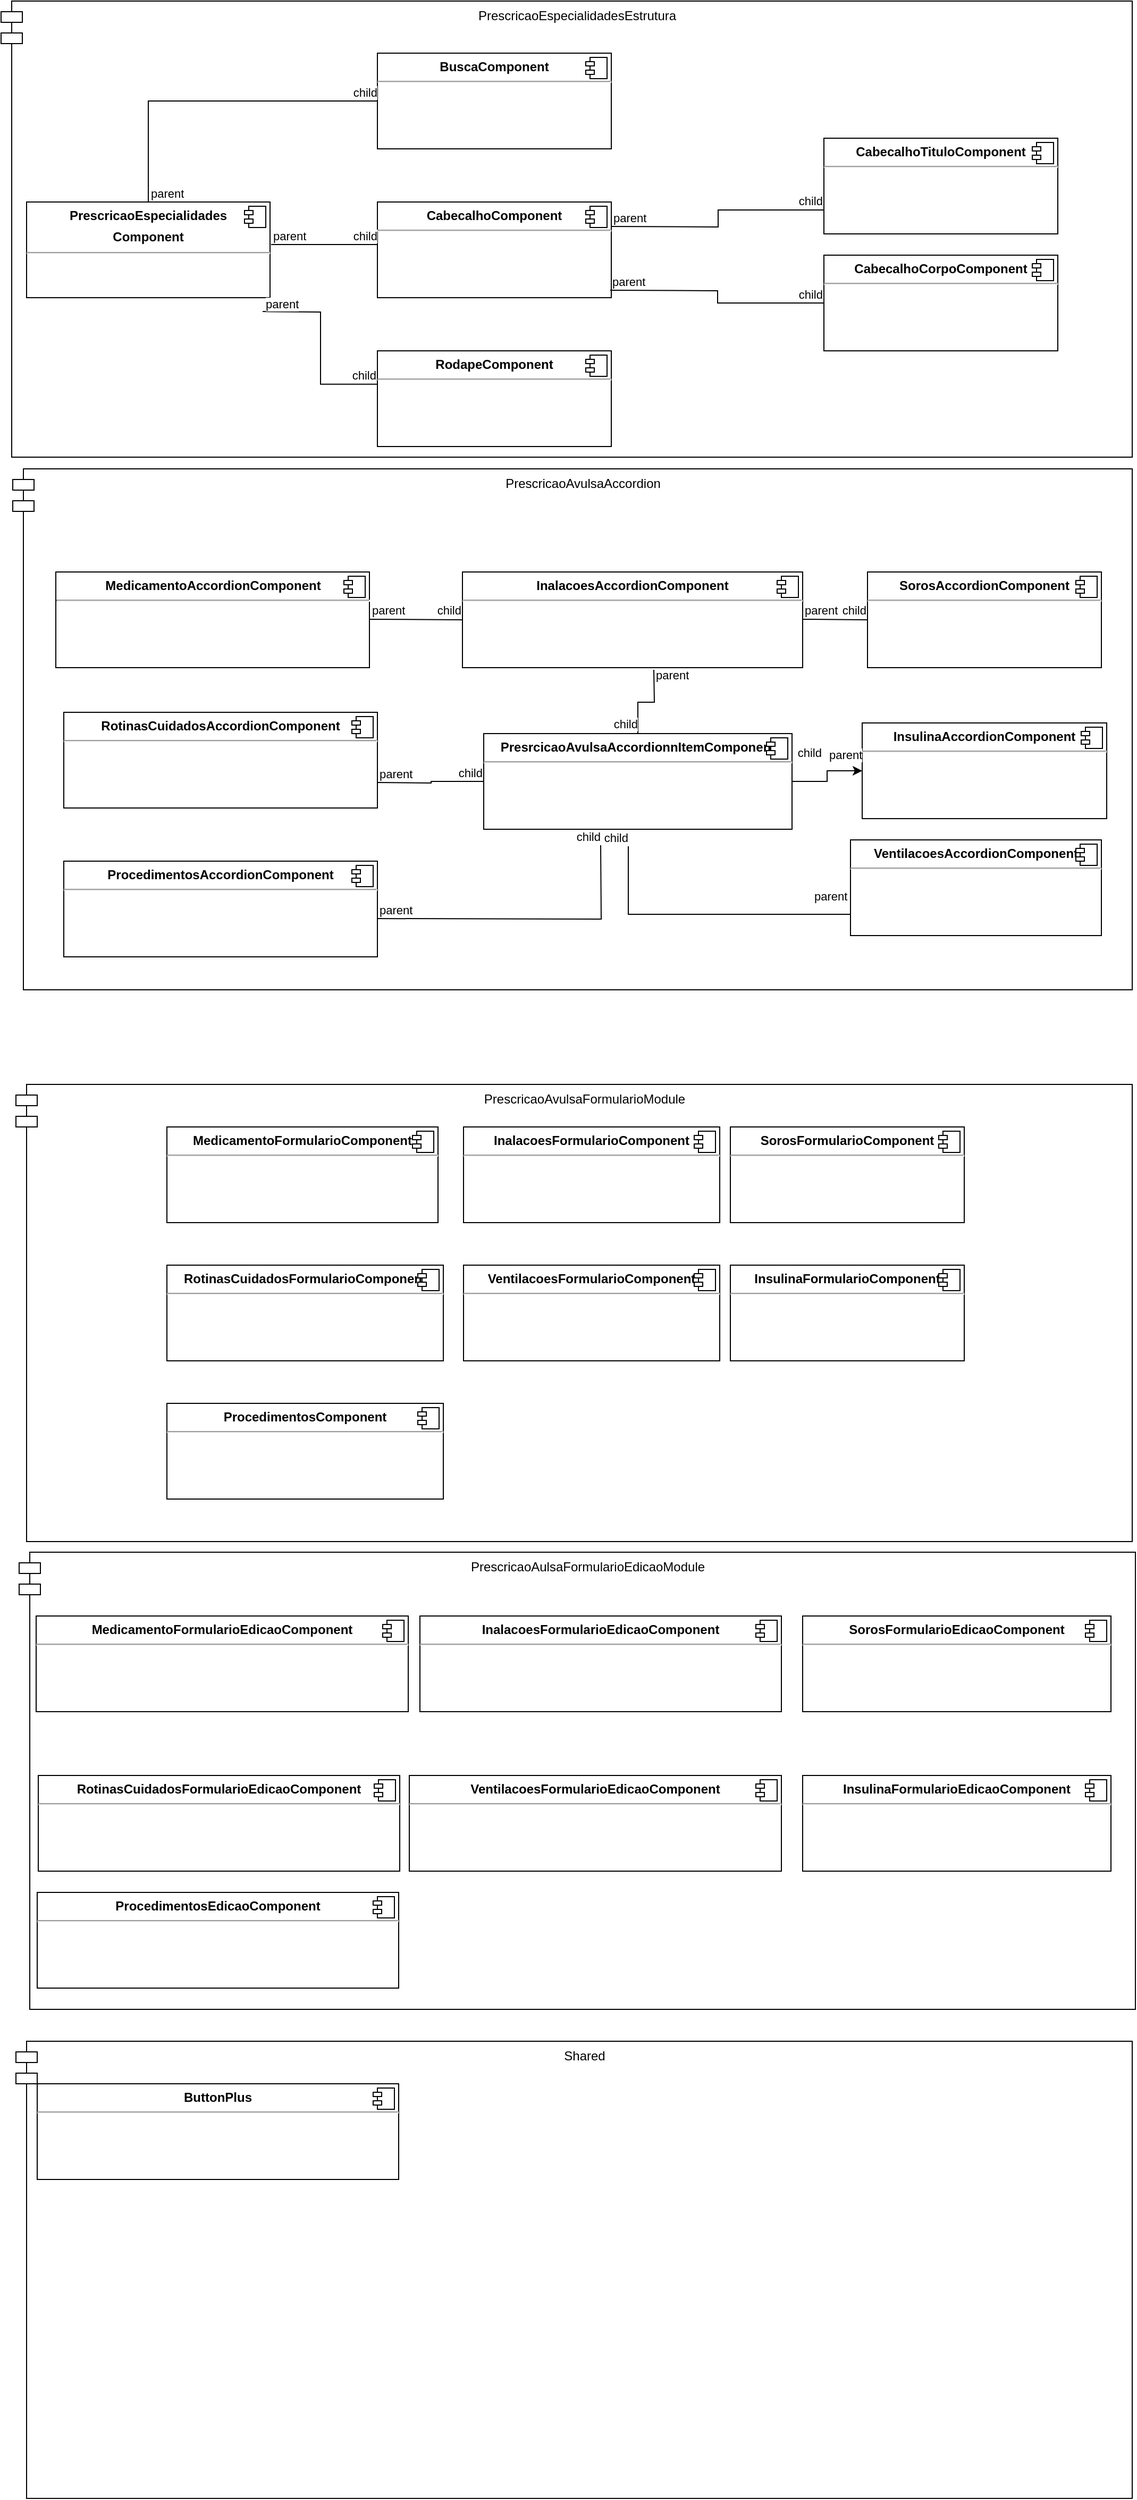 <mxfile version="20.3.7" type="github">
  <diagram id="qlqrQ8tRjtu1ritACzjV" name="Página-1">
    <mxGraphModel dx="2605" dy="904" grid="1" gridSize="10" guides="1" tooltips="1" connect="1" arrows="1" fold="1" page="1" pageScale="1" pageWidth="827" pageHeight="1169" math="0" shadow="0">
      <root>
        <mxCell id="0" />
        <mxCell id="1" parent="0" />
        <mxCell id="EhoqWdMSPW2L86Gc-47y-85" value="PrescricaoAvulsaAccordion&#xa;" style="shape=module;align=left;spacingLeft=20;align=center;verticalAlign=top;" parent="1" vertex="1">
          <mxGeometry x="-233" y="561" width="1053" height="490" as="geometry" />
        </mxCell>
        <mxCell id="EhoqWdMSPW2L86Gc-47y-18" value="PrescricaoEspecialidadesEstrutura" style="shape=module;align=left;spacingLeft=20;align=center;verticalAlign=top;" parent="1" vertex="1">
          <mxGeometry x="-244" y="121" width="1064" height="429" as="geometry" />
        </mxCell>
        <mxCell id="EhoqWdMSPW2L86Gc-47y-19" value="&lt;p style=&quot;margin:0px;margin-top:6px;text-align:center;&quot;&gt;&lt;b&gt;BuscaComponent&lt;/b&gt;&lt;/p&gt;&lt;hr&gt;&lt;p style=&quot;margin:0px;margin-left:8px;&quot;&gt;&lt;br&gt;&lt;/p&gt;" style="align=left;overflow=fill;html=1;dropTarget=0;" parent="1" vertex="1">
          <mxGeometry x="110" y="170" width="220" height="90" as="geometry" />
        </mxCell>
        <mxCell id="EhoqWdMSPW2L86Gc-47y-20" value="" style="shape=component;jettyWidth=8;jettyHeight=4;" parent="EhoqWdMSPW2L86Gc-47y-19" vertex="1">
          <mxGeometry x="1" width="20" height="20" relative="1" as="geometry">
            <mxPoint x="-24" y="4" as="offset" />
          </mxGeometry>
        </mxCell>
        <mxCell id="EhoqWdMSPW2L86Gc-47y-21" value="&lt;p style=&quot;margin:0px;margin-top:6px;text-align:center;&quot;&gt;&lt;b&gt;RodapeComponent&lt;/b&gt;&lt;/p&gt;&lt;hr&gt;&lt;p style=&quot;margin:0px;margin-left:8px;&quot;&gt;&lt;br&gt;&lt;/p&gt;" style="align=left;overflow=fill;html=1;dropTarget=0;" parent="1" vertex="1">
          <mxGeometry x="110" y="450" width="220" height="90" as="geometry" />
        </mxCell>
        <mxCell id="EhoqWdMSPW2L86Gc-47y-22" value="" style="shape=component;jettyWidth=8;jettyHeight=4;" parent="EhoqWdMSPW2L86Gc-47y-21" vertex="1">
          <mxGeometry x="1" width="20" height="20" relative="1" as="geometry">
            <mxPoint x="-24" y="4" as="offset" />
          </mxGeometry>
        </mxCell>
        <mxCell id="EhoqWdMSPW2L86Gc-47y-23" value="&lt;p style=&quot;margin:0px;margin-top:6px;text-align:center;&quot;&gt;&lt;b&gt;CabecalhoComponent&lt;/b&gt;&lt;/p&gt;&lt;hr&gt;&lt;p style=&quot;margin:0px;margin-left:8px;&quot;&gt;&lt;br&gt;&lt;/p&gt;" style="align=left;overflow=fill;html=1;dropTarget=0;" parent="1" vertex="1">
          <mxGeometry x="110" y="310" width="220" height="90" as="geometry" />
        </mxCell>
        <mxCell id="EhoqWdMSPW2L86Gc-47y-24" value="" style="shape=component;jettyWidth=8;jettyHeight=4;" parent="EhoqWdMSPW2L86Gc-47y-23" vertex="1">
          <mxGeometry x="1" width="20" height="20" relative="1" as="geometry">
            <mxPoint x="-24" y="4" as="offset" />
          </mxGeometry>
        </mxCell>
        <mxCell id="EhoqWdMSPW2L86Gc-47y-25" value="&lt;p style=&quot;margin:0px;margin-top:6px;text-align:center;&quot;&gt;&lt;b&gt;CabecalhoTituloComponent&lt;/b&gt;&lt;/p&gt;&lt;hr&gt;&lt;p style=&quot;margin:0px;margin-left:8px;&quot;&gt;&lt;br&gt;&lt;/p&gt;" style="align=left;overflow=fill;html=1;dropTarget=0;" parent="1" vertex="1">
          <mxGeometry x="530" y="250" width="220" height="90" as="geometry" />
        </mxCell>
        <mxCell id="EhoqWdMSPW2L86Gc-47y-26" value="" style="shape=component;jettyWidth=8;jettyHeight=4;" parent="EhoqWdMSPW2L86Gc-47y-25" vertex="1">
          <mxGeometry x="1" width="20" height="20" relative="1" as="geometry">
            <mxPoint x="-24" y="4" as="offset" />
          </mxGeometry>
        </mxCell>
        <mxCell id="EhoqWdMSPW2L86Gc-47y-27" value="&lt;p style=&quot;margin:0px;margin-top:6px;text-align:center;&quot;&gt;&lt;b&gt;CabecalhoCorpoComponent&lt;/b&gt;&lt;/p&gt;&lt;hr&gt;&lt;p style=&quot;margin:0px;margin-left:8px;&quot;&gt;&lt;br&gt;&lt;/p&gt;" style="align=left;overflow=fill;html=1;dropTarget=0;" parent="1" vertex="1">
          <mxGeometry x="530" y="360" width="220" height="90" as="geometry" />
        </mxCell>
        <mxCell id="EhoqWdMSPW2L86Gc-47y-28" value="" style="shape=component;jettyWidth=8;jettyHeight=4;" parent="EhoqWdMSPW2L86Gc-47y-27" vertex="1">
          <mxGeometry x="1" width="20" height="20" relative="1" as="geometry">
            <mxPoint x="-24" y="4" as="offset" />
          </mxGeometry>
        </mxCell>
        <mxCell id="EhoqWdMSPW2L86Gc-47y-69" value="&lt;p style=&quot;margin:0px;margin-top:6px;text-align:center;&quot;&gt;&lt;b&gt;MedicamentoAccordionComponent&lt;/b&gt;&lt;/p&gt;&lt;hr&gt;&lt;p style=&quot;margin:0px;margin-left:8px;&quot;&gt;&lt;br&gt;&lt;/p&gt;" style="align=left;overflow=fill;html=1;dropTarget=0;" parent="1" vertex="1">
          <mxGeometry x="-192.5" y="658" width="295" height="90" as="geometry" />
        </mxCell>
        <mxCell id="EhoqWdMSPW2L86Gc-47y-70" value="" style="shape=component;jettyWidth=8;jettyHeight=4;" parent="EhoqWdMSPW2L86Gc-47y-69" vertex="1">
          <mxGeometry x="1" width="20" height="20" relative="1" as="geometry">
            <mxPoint x="-24" y="4" as="offset" />
          </mxGeometry>
        </mxCell>
        <mxCell id="EhoqWdMSPW2L86Gc-47y-71" value="&lt;p style=&quot;margin:0px;margin-top:6px;text-align:center;&quot;&gt;&lt;b&gt;InalacoesAccordionComponent&lt;/b&gt;&lt;/p&gt;&lt;hr&gt;&lt;p style=&quot;margin:0px;margin-left:8px;&quot;&gt;&lt;br&gt;&lt;/p&gt;" style="align=left;overflow=fill;html=1;dropTarget=0;" parent="1" vertex="1">
          <mxGeometry x="190" y="658" width="320" height="90" as="geometry" />
        </mxCell>
        <mxCell id="EhoqWdMSPW2L86Gc-47y-72" value="" style="shape=component;jettyWidth=8;jettyHeight=4;" parent="EhoqWdMSPW2L86Gc-47y-71" vertex="1">
          <mxGeometry x="1" width="20" height="20" relative="1" as="geometry">
            <mxPoint x="-24" y="4" as="offset" />
          </mxGeometry>
        </mxCell>
        <mxCell id="EhoqWdMSPW2L86Gc-47y-73" value="&lt;p style=&quot;margin:0px;margin-top:6px;text-align:center;&quot;&gt;&lt;b&gt;SorosAccordionComponent&lt;/b&gt;&lt;/p&gt;&lt;hr&gt;&lt;p style=&quot;margin:0px;margin-left:8px;&quot;&gt;&lt;br&gt;&lt;/p&gt;" style="align=left;overflow=fill;html=1;dropTarget=0;" parent="1" vertex="1">
          <mxGeometry x="571" y="658" width="220" height="90" as="geometry" />
        </mxCell>
        <mxCell id="EhoqWdMSPW2L86Gc-47y-74" value="" style="shape=component;jettyWidth=8;jettyHeight=4;" parent="EhoqWdMSPW2L86Gc-47y-73" vertex="1">
          <mxGeometry x="1" width="20" height="20" relative="1" as="geometry">
            <mxPoint x="-24" y="4" as="offset" />
          </mxGeometry>
        </mxCell>
        <mxCell id="EhoqWdMSPW2L86Gc-47y-75" value="&lt;p style=&quot;margin:0px;margin-top:6px;text-align:center;&quot;&gt;&lt;b&gt;RotinasCuidadosAccordionComponent&lt;/b&gt;&lt;/p&gt;&lt;hr&gt;&lt;p style=&quot;margin:0px;margin-left:8px;&quot;&gt;&lt;br&gt;&lt;/p&gt;" style="align=left;overflow=fill;html=1;dropTarget=0;" parent="1" vertex="1">
          <mxGeometry x="-185" y="790" width="295" height="90" as="geometry" />
        </mxCell>
        <mxCell id="EhoqWdMSPW2L86Gc-47y-76" value="" style="shape=component;jettyWidth=8;jettyHeight=4;" parent="EhoqWdMSPW2L86Gc-47y-75" vertex="1">
          <mxGeometry x="1" width="20" height="20" relative="1" as="geometry">
            <mxPoint x="-24" y="4" as="offset" />
          </mxGeometry>
        </mxCell>
        <mxCell id="EhoqWdMSPW2L86Gc-47y-77" value="&lt;p style=&quot;margin:0px;margin-top:6px;text-align:center;&quot;&gt;&lt;b&gt;VentilacoesAccordionComponent&lt;/b&gt;&lt;/p&gt;&lt;hr&gt;&lt;p style=&quot;margin:0px;margin-left:8px;&quot;&gt;&lt;br&gt;&lt;/p&gt;" style="align=left;overflow=fill;html=1;dropTarget=0;" parent="1" vertex="1">
          <mxGeometry x="555" y="910" width="236" height="90" as="geometry" />
        </mxCell>
        <mxCell id="EhoqWdMSPW2L86Gc-47y-78" value="" style="shape=component;jettyWidth=8;jettyHeight=4;" parent="EhoqWdMSPW2L86Gc-47y-77" vertex="1">
          <mxGeometry x="1" width="20" height="20" relative="1" as="geometry">
            <mxPoint x="-24" y="4" as="offset" />
          </mxGeometry>
        </mxCell>
        <mxCell id="EhoqWdMSPW2L86Gc-47y-79" value="&lt;p style=&quot;margin:0px;margin-top:6px;text-align:center;&quot;&gt;&lt;b&gt;InsulinaAccordionComponent&lt;/b&gt;&lt;/p&gt;&lt;hr&gt;&lt;p style=&quot;margin:0px;margin-left:8px;&quot;&gt;&lt;br&gt;&lt;/p&gt;" style="align=left;overflow=fill;html=1;dropTarget=0;" parent="1" vertex="1">
          <mxGeometry x="566" y="800" width="230" height="90" as="geometry" />
        </mxCell>
        <mxCell id="EhoqWdMSPW2L86Gc-47y-80" value="" style="shape=component;jettyWidth=8;jettyHeight=4;" parent="EhoqWdMSPW2L86Gc-47y-79" vertex="1">
          <mxGeometry x="1" width="20" height="20" relative="1" as="geometry">
            <mxPoint x="-24" y="4" as="offset" />
          </mxGeometry>
        </mxCell>
        <mxCell id="EhoqWdMSPW2L86Gc-47y-81" value="&lt;p style=&quot;margin:0px;margin-top:6px;text-align:center;&quot;&gt;&lt;b&gt;ProcedimentosAccordionComponent&lt;/b&gt;&lt;/p&gt;&lt;hr&gt;&lt;p style=&quot;margin:0px;margin-left:8px;&quot;&gt;&lt;br&gt;&lt;/p&gt;" style="align=left;overflow=fill;html=1;dropTarget=0;" parent="1" vertex="1">
          <mxGeometry x="-185" y="930" width="295" height="90" as="geometry" />
        </mxCell>
        <mxCell id="EhoqWdMSPW2L86Gc-47y-82" value="" style="shape=component;jettyWidth=8;jettyHeight=4;" parent="EhoqWdMSPW2L86Gc-47y-81" vertex="1">
          <mxGeometry x="1" width="20" height="20" relative="1" as="geometry">
            <mxPoint x="-24" y="4" as="offset" />
          </mxGeometry>
        </mxCell>
        <mxCell id="EhoqWdMSPW2L86Gc-47y-87" value="PrescricaoAvulsaFormularioModule" style="shape=module;align=left;spacingLeft=20;align=center;verticalAlign=top;" parent="1" vertex="1">
          <mxGeometry x="-230" y="1140" width="1050" height="430" as="geometry" />
        </mxCell>
        <mxCell id="EhoqWdMSPW2L86Gc-47y-102" value="&lt;p style=&quot;margin:0px;margin-top:6px;text-align:center;&quot;&gt;&lt;b&gt;MedicamentoFormularioComponent&lt;/b&gt;&lt;/p&gt;&lt;hr&gt;&lt;p style=&quot;margin:0px;margin-left:8px;&quot;&gt;&lt;br&gt;&lt;/p&gt;" style="align=left;overflow=fill;html=1;dropTarget=0;" parent="1" vertex="1">
          <mxGeometry x="-88" y="1180" width="255" height="90" as="geometry" />
        </mxCell>
        <mxCell id="EhoqWdMSPW2L86Gc-47y-103" value="" style="shape=component;jettyWidth=8;jettyHeight=4;" parent="EhoqWdMSPW2L86Gc-47y-102" vertex="1">
          <mxGeometry x="1" width="20" height="20" relative="1" as="geometry">
            <mxPoint x="-24" y="4" as="offset" />
          </mxGeometry>
        </mxCell>
        <mxCell id="EhoqWdMSPW2L86Gc-47y-104" value="&lt;p style=&quot;margin:0px;margin-top:6px;text-align:center;&quot;&gt;&lt;b&gt;InalacoesFormularioComponent&lt;/b&gt;&lt;/p&gt;&lt;hr&gt;&lt;p style=&quot;margin:0px;margin-left:8px;&quot;&gt;&lt;br&gt;&lt;/p&gt;" style="align=left;overflow=fill;html=1;dropTarget=0;" parent="1" vertex="1">
          <mxGeometry x="191" y="1180" width="241" height="90" as="geometry" />
        </mxCell>
        <mxCell id="EhoqWdMSPW2L86Gc-47y-105" value="" style="shape=component;jettyWidth=8;jettyHeight=4;" parent="EhoqWdMSPW2L86Gc-47y-104" vertex="1">
          <mxGeometry x="1" width="20" height="20" relative="1" as="geometry">
            <mxPoint x="-24" y="4" as="offset" />
          </mxGeometry>
        </mxCell>
        <mxCell id="EhoqWdMSPW2L86Gc-47y-106" value="&lt;p style=&quot;margin:0px;margin-top:6px;text-align:center;&quot;&gt;&lt;b&gt;SorosFormularioComponent&lt;/b&gt;&lt;/p&gt;&lt;hr&gt;&lt;p style=&quot;margin:0px;margin-left:8px;&quot;&gt;&lt;br&gt;&lt;/p&gt;" style="align=left;overflow=fill;html=1;dropTarget=0;" parent="1" vertex="1">
          <mxGeometry x="442" y="1180" width="220" height="90" as="geometry" />
        </mxCell>
        <mxCell id="EhoqWdMSPW2L86Gc-47y-107" value="" style="shape=component;jettyWidth=8;jettyHeight=4;" parent="EhoqWdMSPW2L86Gc-47y-106" vertex="1">
          <mxGeometry x="1" width="20" height="20" relative="1" as="geometry">
            <mxPoint x="-24" y="4" as="offset" />
          </mxGeometry>
        </mxCell>
        <mxCell id="EhoqWdMSPW2L86Gc-47y-108" value="&lt;p style=&quot;margin:0px;margin-top:6px;text-align:center;&quot;&gt;&lt;b&gt;RotinasCuidadosFormularioComponent&lt;/b&gt;&lt;/p&gt;&lt;hr&gt;&lt;p style=&quot;margin:0px;margin-left:8px;&quot;&gt;&lt;br&gt;&lt;/p&gt;" style="align=left;overflow=fill;html=1;dropTarget=0;" parent="1" vertex="1">
          <mxGeometry x="-88" y="1310" width="260" height="90" as="geometry" />
        </mxCell>
        <mxCell id="EhoqWdMSPW2L86Gc-47y-109" value="" style="shape=component;jettyWidth=8;jettyHeight=4;" parent="EhoqWdMSPW2L86Gc-47y-108" vertex="1">
          <mxGeometry x="1" width="20" height="20" relative="1" as="geometry">
            <mxPoint x="-24" y="4" as="offset" />
          </mxGeometry>
        </mxCell>
        <mxCell id="EhoqWdMSPW2L86Gc-47y-110" value="&lt;p style=&quot;margin:0px;margin-top:6px;text-align:center;&quot;&gt;&lt;b&gt;VentilacoesFormularioComponent&lt;/b&gt;&lt;/p&gt;&lt;hr&gt;&lt;p style=&quot;margin:0px;margin-left:8px;&quot;&gt;&lt;br&gt;&lt;/p&gt;" style="align=left;overflow=fill;html=1;dropTarget=0;" parent="1" vertex="1">
          <mxGeometry x="191" y="1310" width="241" height="90" as="geometry" />
        </mxCell>
        <mxCell id="EhoqWdMSPW2L86Gc-47y-111" value="" style="shape=component;jettyWidth=8;jettyHeight=4;" parent="EhoqWdMSPW2L86Gc-47y-110" vertex="1">
          <mxGeometry x="1" width="20" height="20" relative="1" as="geometry">
            <mxPoint x="-24" y="4" as="offset" />
          </mxGeometry>
        </mxCell>
        <mxCell id="EhoqWdMSPW2L86Gc-47y-112" value="&lt;p style=&quot;margin:0px;margin-top:6px;text-align:center;&quot;&gt;&lt;b&gt;InsulinaFormularioComponent&lt;/b&gt;&lt;/p&gt;&lt;hr&gt;&lt;p style=&quot;margin:0px;margin-left:8px;&quot;&gt;&lt;br&gt;&lt;/p&gt;" style="align=left;overflow=fill;html=1;dropTarget=0;" parent="1" vertex="1">
          <mxGeometry x="442" y="1310" width="220" height="90" as="geometry" />
        </mxCell>
        <mxCell id="EhoqWdMSPW2L86Gc-47y-113" value="" style="shape=component;jettyWidth=8;jettyHeight=4;" parent="EhoqWdMSPW2L86Gc-47y-112" vertex="1">
          <mxGeometry x="1" width="20" height="20" relative="1" as="geometry">
            <mxPoint x="-24" y="4" as="offset" />
          </mxGeometry>
        </mxCell>
        <mxCell id="EhoqWdMSPW2L86Gc-47y-114" value="&lt;p style=&quot;margin:0px;margin-top:6px;text-align:center;&quot;&gt;&lt;b&gt;ProcedimentosComponent&lt;/b&gt;&lt;/p&gt;&lt;hr&gt;&lt;p style=&quot;margin:0px;margin-left:8px;&quot;&gt;&lt;br&gt;&lt;/p&gt;" style="align=left;overflow=fill;html=1;dropTarget=0;" parent="1" vertex="1">
          <mxGeometry x="-88" y="1440" width="260" height="90" as="geometry" />
        </mxCell>
        <mxCell id="EhoqWdMSPW2L86Gc-47y-115" value="" style="shape=component;jettyWidth=8;jettyHeight=4;" parent="EhoqWdMSPW2L86Gc-47y-114" vertex="1">
          <mxGeometry x="1" width="20" height="20" relative="1" as="geometry">
            <mxPoint x="-24" y="4" as="offset" />
          </mxGeometry>
        </mxCell>
        <mxCell id="V3_WfEpUrsb-aY7oiaF6-15" value="PrescricaoAulsaFormularioEdicaoModule" style="shape=module;align=left;spacingLeft=20;align=center;verticalAlign=top;" parent="1" vertex="1">
          <mxGeometry x="-227" y="1580" width="1050" height="430" as="geometry" />
        </mxCell>
        <mxCell id="V3_WfEpUrsb-aY7oiaF6-16" value="&lt;p style=&quot;margin:0px;margin-top:6px;text-align:center;&quot;&gt;&lt;b&gt;MedicamentoFormularioEdicaoComponent&lt;/b&gt;&lt;/p&gt;&lt;hr&gt;&lt;p style=&quot;margin:0px;margin-left:8px;&quot;&gt;&lt;br&gt;&lt;/p&gt;" style="align=left;overflow=fill;html=1;dropTarget=0;" parent="1" vertex="1">
          <mxGeometry x="-211" y="1640" width="350" height="90" as="geometry" />
        </mxCell>
        <mxCell id="V3_WfEpUrsb-aY7oiaF6-17" value="" style="shape=component;jettyWidth=8;jettyHeight=4;" parent="V3_WfEpUrsb-aY7oiaF6-16" vertex="1">
          <mxGeometry x="1" width="20" height="20" relative="1" as="geometry">
            <mxPoint x="-24" y="4" as="offset" />
          </mxGeometry>
        </mxCell>
        <mxCell id="V3_WfEpUrsb-aY7oiaF6-18" value="&lt;p style=&quot;margin:0px;margin-top:6px;text-align:center;&quot;&gt;&lt;b&gt;InalacoesFormularioEdicaoComponent&lt;/b&gt;&lt;/p&gt;&lt;hr&gt;&lt;p style=&quot;margin:0px;margin-left:8px;&quot;&gt;&lt;br&gt;&lt;/p&gt;" style="align=left;overflow=fill;html=1;dropTarget=0;" parent="1" vertex="1">
          <mxGeometry x="150" y="1640" width="340" height="90" as="geometry" />
        </mxCell>
        <mxCell id="V3_WfEpUrsb-aY7oiaF6-19" value="" style="shape=component;jettyWidth=8;jettyHeight=4;" parent="V3_WfEpUrsb-aY7oiaF6-18" vertex="1">
          <mxGeometry x="1" width="20" height="20" relative="1" as="geometry">
            <mxPoint x="-24" y="4" as="offset" />
          </mxGeometry>
        </mxCell>
        <mxCell id="V3_WfEpUrsb-aY7oiaF6-20" value="&lt;p style=&quot;margin:0px;margin-top:6px;text-align:center;&quot;&gt;&lt;b&gt;SorosFormularioEdicaoComponent&lt;/b&gt;&lt;/p&gt;&lt;hr&gt;&lt;p style=&quot;margin:0px;margin-left:8px;&quot;&gt;&lt;br&gt;&lt;/p&gt;" style="align=left;overflow=fill;html=1;dropTarget=0;" parent="1" vertex="1">
          <mxGeometry x="510" y="1640" width="290" height="90" as="geometry" />
        </mxCell>
        <mxCell id="V3_WfEpUrsb-aY7oiaF6-21" value="" style="shape=component;jettyWidth=8;jettyHeight=4;" parent="V3_WfEpUrsb-aY7oiaF6-20" vertex="1">
          <mxGeometry x="1" width="20" height="20" relative="1" as="geometry">
            <mxPoint x="-24" y="4" as="offset" />
          </mxGeometry>
        </mxCell>
        <mxCell id="V3_WfEpUrsb-aY7oiaF6-22" value="&lt;p style=&quot;margin:0px;margin-top:6px;text-align:center;&quot;&gt;&lt;b&gt;RotinasCuidadosFormularioEdicaoComponent&lt;/b&gt;&lt;/p&gt;&lt;hr&gt;&lt;p style=&quot;margin:0px;margin-left:8px;&quot;&gt;&lt;br&gt;&lt;/p&gt;" style="align=left;overflow=fill;html=1;dropTarget=0;" parent="1" vertex="1">
          <mxGeometry x="-209" y="1790" width="340" height="90" as="geometry" />
        </mxCell>
        <mxCell id="V3_WfEpUrsb-aY7oiaF6-23" value="" style="shape=component;jettyWidth=8;jettyHeight=4;" parent="V3_WfEpUrsb-aY7oiaF6-22" vertex="1">
          <mxGeometry x="1" width="20" height="20" relative="1" as="geometry">
            <mxPoint x="-24" y="4" as="offset" />
          </mxGeometry>
        </mxCell>
        <mxCell id="V3_WfEpUrsb-aY7oiaF6-24" value="&lt;p style=&quot;margin:0px;margin-top:6px;text-align:center;&quot;&gt;&lt;b&gt;VentilacoesFormularioEdicaoComponent&lt;/b&gt;&lt;/p&gt;&lt;hr&gt;&lt;p style=&quot;margin:0px;margin-left:8px;&quot;&gt;&lt;br&gt;&lt;/p&gt;" style="align=left;overflow=fill;html=1;dropTarget=0;" parent="1" vertex="1">
          <mxGeometry x="140" y="1790" width="350" height="90" as="geometry" />
        </mxCell>
        <mxCell id="V3_WfEpUrsb-aY7oiaF6-25" value="" style="shape=component;jettyWidth=8;jettyHeight=4;" parent="V3_WfEpUrsb-aY7oiaF6-24" vertex="1">
          <mxGeometry x="1" width="20" height="20" relative="1" as="geometry">
            <mxPoint x="-24" y="4" as="offset" />
          </mxGeometry>
        </mxCell>
        <mxCell id="V3_WfEpUrsb-aY7oiaF6-26" value="&lt;p style=&quot;margin:0px;margin-top:6px;text-align:center;&quot;&gt;&lt;b&gt;InsulinaFormularioEdicaoComponent&lt;/b&gt;&lt;/p&gt;&lt;hr&gt;&lt;p style=&quot;margin:0px;margin-left:8px;&quot;&gt;&lt;br&gt;&lt;/p&gt;" style="align=left;overflow=fill;html=1;dropTarget=0;" parent="1" vertex="1">
          <mxGeometry x="510" y="1790" width="290" height="90" as="geometry" />
        </mxCell>
        <mxCell id="V3_WfEpUrsb-aY7oiaF6-27" value="" style="shape=component;jettyWidth=8;jettyHeight=4;" parent="V3_WfEpUrsb-aY7oiaF6-26" vertex="1">
          <mxGeometry x="1" width="20" height="20" relative="1" as="geometry">
            <mxPoint x="-24" y="4" as="offset" />
          </mxGeometry>
        </mxCell>
        <mxCell id="V3_WfEpUrsb-aY7oiaF6-28" value="&lt;p style=&quot;margin:0px;margin-top:6px;text-align:center;&quot;&gt;&lt;b&gt;ProcedimentosEdicaoComponent&lt;/b&gt;&lt;/p&gt;&lt;hr&gt;&lt;p style=&quot;margin:0px;margin-left:8px;&quot;&gt;&lt;br&gt;&lt;/p&gt;" style="align=left;overflow=fill;html=1;dropTarget=0;" parent="1" vertex="1">
          <mxGeometry x="-210" y="1900" width="340" height="90" as="geometry" />
        </mxCell>
        <mxCell id="V3_WfEpUrsb-aY7oiaF6-29" value="" style="shape=component;jettyWidth=8;jettyHeight=4;" parent="V3_WfEpUrsb-aY7oiaF6-28" vertex="1">
          <mxGeometry x="1" width="20" height="20" relative="1" as="geometry">
            <mxPoint x="-24" y="4" as="offset" />
          </mxGeometry>
        </mxCell>
        <mxCell id="V3_WfEpUrsb-aY7oiaF6-31" value="Shared" style="shape=module;align=left;spacingLeft=20;align=center;verticalAlign=top;" parent="1" vertex="1">
          <mxGeometry x="-230" y="2040" width="1050" height="430" as="geometry" />
        </mxCell>
        <mxCell id="V3_WfEpUrsb-aY7oiaF6-32" value="&lt;p style=&quot;margin:0px;margin-top:6px;text-align:center;&quot;&gt;&lt;b&gt;ButtonPlus&lt;/b&gt;&lt;/p&gt;&lt;hr&gt;&lt;p style=&quot;margin:0px;margin-left:8px;&quot;&gt;&lt;br&gt;&lt;/p&gt;" style="align=left;overflow=fill;html=1;dropTarget=0;" parent="1" vertex="1">
          <mxGeometry x="-210" y="2080" width="340" height="90" as="geometry" />
        </mxCell>
        <mxCell id="V3_WfEpUrsb-aY7oiaF6-33" value="" style="shape=component;jettyWidth=8;jettyHeight=4;" parent="V3_WfEpUrsb-aY7oiaF6-32" vertex="1">
          <mxGeometry x="1" width="20" height="20" relative="1" as="geometry">
            <mxPoint x="-24" y="4" as="offset" />
          </mxGeometry>
        </mxCell>
        <mxCell id="2zCt_KZE0P_wFvOy1blA-61" value="" style="edgeStyle=orthogonalEdgeStyle;rounded=0;orthogonalLoop=1;jettySize=auto;html=1;" parent="1" source="V3_WfEpUrsb-aY7oiaF6-34" target="EhoqWdMSPW2L86Gc-47y-79" edge="1">
          <mxGeometry relative="1" as="geometry" />
        </mxCell>
        <mxCell id="V3_WfEpUrsb-aY7oiaF6-34" value="&lt;p style=&quot;margin:0px;margin-top:6px;text-align:center;&quot;&gt;&lt;b&gt;PresrcicaoAvulsaAccordionnItemComponent&lt;/b&gt;&lt;/p&gt;&lt;hr&gt;&lt;p style=&quot;margin:0px;margin-left:8px;&quot;&gt;&lt;br&gt;&lt;/p&gt;" style="align=left;overflow=fill;html=1;dropTarget=0;" parent="1" vertex="1">
          <mxGeometry x="210" y="810" width="290" height="90" as="geometry" />
        </mxCell>
        <mxCell id="V3_WfEpUrsb-aY7oiaF6-35" value="" style="shape=component;jettyWidth=8;jettyHeight=4;" parent="V3_WfEpUrsb-aY7oiaF6-34" vertex="1">
          <mxGeometry x="1" width="20" height="20" relative="1" as="geometry">
            <mxPoint x="-24" y="4" as="offset" />
          </mxGeometry>
        </mxCell>
        <mxCell id="3qLVanbIpuJyAhB_siTX-1" value="" style="endArrow=none;html=1;edgeStyle=orthogonalEdgeStyle;rounded=0;" parent="1" target="EhoqWdMSPW2L86Gc-47y-27" edge="1">
          <mxGeometry relative="1" as="geometry">
            <mxPoint x="329" y="393" as="sourcePoint" />
            <mxPoint x="489" y="393" as="targetPoint" />
          </mxGeometry>
        </mxCell>
        <mxCell id="3qLVanbIpuJyAhB_siTX-2" value="parent" style="edgeLabel;resizable=0;html=1;align=left;verticalAlign=bottom;" parent="3qLVanbIpuJyAhB_siTX-1" connectable="0" vertex="1">
          <mxGeometry x="-1" relative="1" as="geometry" />
        </mxCell>
        <mxCell id="3qLVanbIpuJyAhB_siTX-3" value="child" style="edgeLabel;resizable=0;html=1;align=right;verticalAlign=bottom;" parent="3qLVanbIpuJyAhB_siTX-1" connectable="0" vertex="1">
          <mxGeometry x="1" relative="1" as="geometry" />
        </mxCell>
        <mxCell id="3qLVanbIpuJyAhB_siTX-4" value="" style="endArrow=none;html=1;edgeStyle=orthogonalEdgeStyle;rounded=0;entryX=0;entryY=0.75;entryDx=0;entryDy=0;" parent="1" target="EhoqWdMSPW2L86Gc-47y-25" edge="1">
          <mxGeometry relative="1" as="geometry">
            <mxPoint x="330" y="333" as="sourcePoint" />
            <mxPoint x="490" y="333" as="targetPoint" />
          </mxGeometry>
        </mxCell>
        <mxCell id="3qLVanbIpuJyAhB_siTX-5" value="parent" style="edgeLabel;resizable=0;html=1;align=left;verticalAlign=bottom;" parent="3qLVanbIpuJyAhB_siTX-4" connectable="0" vertex="1">
          <mxGeometry x="-1" relative="1" as="geometry" />
        </mxCell>
        <mxCell id="3qLVanbIpuJyAhB_siTX-6" value="child" style="edgeLabel;resizable=0;html=1;align=right;verticalAlign=bottom;" parent="3qLVanbIpuJyAhB_siTX-4" connectable="0" vertex="1">
          <mxGeometry x="1" relative="1" as="geometry" />
        </mxCell>
        <mxCell id="2zCt_KZE0P_wFvOy1blA-4" value="" style="endArrow=none;html=1;edgeStyle=orthogonalEdgeStyle;rounded=0;" parent="1" edge="1">
          <mxGeometry relative="1" as="geometry">
            <mxPoint x="110" y="984" as="sourcePoint" />
            <mxPoint x="320.0" y="915.0" as="targetPoint" />
          </mxGeometry>
        </mxCell>
        <mxCell id="2zCt_KZE0P_wFvOy1blA-5" value="parent" style="edgeLabel;resizable=0;html=1;align=left;verticalAlign=bottom;" parent="2zCt_KZE0P_wFvOy1blA-4" connectable="0" vertex="1">
          <mxGeometry x="-1" relative="1" as="geometry" />
        </mxCell>
        <mxCell id="2zCt_KZE0P_wFvOy1blA-6" value="child" style="edgeLabel;resizable=0;html=1;align=right;verticalAlign=bottom;" parent="2zCt_KZE0P_wFvOy1blA-4" connectable="0" vertex="1">
          <mxGeometry x="1" relative="1" as="geometry" />
        </mxCell>
        <mxCell id="2zCt_KZE0P_wFvOy1blA-24" value="" style="endArrow=none;html=1;edgeStyle=orthogonalEdgeStyle;rounded=0;" parent="1" edge="1">
          <mxGeometry relative="1" as="geometry">
            <mxPoint x="555" y="971" as="sourcePoint" />
            <mxPoint x="346.0" y="916.0" as="targetPoint" />
            <Array as="points">
              <mxPoint x="555" y="980" />
              <mxPoint x="346" y="980" />
            </Array>
          </mxGeometry>
        </mxCell>
        <mxCell id="2zCt_KZE0P_wFvOy1blA-25" value="parent" style="edgeLabel;resizable=0;html=1;align=left;verticalAlign=bottom;" parent="2zCt_KZE0P_wFvOy1blA-24" connectable="0" vertex="1">
          <mxGeometry x="-1" relative="1" as="geometry">
            <mxPoint x="-36" as="offset" />
          </mxGeometry>
        </mxCell>
        <mxCell id="2zCt_KZE0P_wFvOy1blA-26" value="child" style="edgeLabel;resizable=0;html=1;align=right;verticalAlign=bottom;" parent="2zCt_KZE0P_wFvOy1blA-24" connectable="0" vertex="1">
          <mxGeometry x="1" relative="1" as="geometry" />
        </mxCell>
        <mxCell id="2zCt_KZE0P_wFvOy1blA-48" value="" style="endArrow=none;html=1;edgeStyle=orthogonalEdgeStyle;rounded=0;" parent="1" target="V3_WfEpUrsb-aY7oiaF6-34" edge="1">
          <mxGeometry relative="1" as="geometry">
            <mxPoint x="110" y="856" as="sourcePoint" />
            <mxPoint x="160" y="856" as="targetPoint" />
          </mxGeometry>
        </mxCell>
        <mxCell id="2zCt_KZE0P_wFvOy1blA-49" value="parent" style="edgeLabel;resizable=0;html=1;align=left;verticalAlign=bottom;" parent="2zCt_KZE0P_wFvOy1blA-48" connectable="0" vertex="1">
          <mxGeometry x="-1" relative="1" as="geometry" />
        </mxCell>
        <mxCell id="2zCt_KZE0P_wFvOy1blA-50" value="child" style="edgeLabel;resizable=0;html=1;align=right;verticalAlign=bottom;" parent="2zCt_KZE0P_wFvOy1blA-48" connectable="0" vertex="1">
          <mxGeometry x="1" relative="1" as="geometry" />
        </mxCell>
        <mxCell id="2zCt_KZE0P_wFvOy1blA-51" value="" style="endArrow=none;html=1;edgeStyle=orthogonalEdgeStyle;rounded=0;entryX=0;entryY=0.5;entryDx=0;entryDy=0;" parent="1" target="EhoqWdMSPW2L86Gc-47y-71" edge="1">
          <mxGeometry relative="1" as="geometry">
            <mxPoint x="102.5" y="702.47" as="sourcePoint" />
            <mxPoint x="262.5" y="702.47" as="targetPoint" />
          </mxGeometry>
        </mxCell>
        <mxCell id="2zCt_KZE0P_wFvOy1blA-52" value="parent" style="edgeLabel;resizable=0;html=1;align=left;verticalAlign=bottom;" parent="2zCt_KZE0P_wFvOy1blA-51" connectable="0" vertex="1">
          <mxGeometry x="-1" relative="1" as="geometry" />
        </mxCell>
        <mxCell id="2zCt_KZE0P_wFvOy1blA-53" value="child" style="edgeLabel;resizable=0;html=1;align=right;verticalAlign=bottom;" parent="2zCt_KZE0P_wFvOy1blA-51" connectable="0" vertex="1">
          <mxGeometry x="1" relative="1" as="geometry" />
        </mxCell>
        <mxCell id="2zCt_KZE0P_wFvOy1blA-54" value="" style="endArrow=none;html=1;edgeStyle=orthogonalEdgeStyle;rounded=0;entryX=0;entryY=0.5;entryDx=0;entryDy=0;" parent="1" target="EhoqWdMSPW2L86Gc-47y-73" edge="1">
          <mxGeometry relative="1" as="geometry">
            <mxPoint x="510" y="702.47" as="sourcePoint" />
            <mxPoint x="623" y="702.47" as="targetPoint" />
            <Array as="points" />
          </mxGeometry>
        </mxCell>
        <mxCell id="2zCt_KZE0P_wFvOy1blA-55" value="parent" style="edgeLabel;resizable=0;html=1;align=left;verticalAlign=bottom;" parent="2zCt_KZE0P_wFvOy1blA-54" connectable="0" vertex="1">
          <mxGeometry x="-1" relative="1" as="geometry" />
        </mxCell>
        <mxCell id="2zCt_KZE0P_wFvOy1blA-56" value="child" style="edgeLabel;resizable=0;html=1;align=right;verticalAlign=bottom;" parent="2zCt_KZE0P_wFvOy1blA-54" connectable="0" vertex="1">
          <mxGeometry x="1" relative="1" as="geometry" />
        </mxCell>
        <mxCell id="2zCt_KZE0P_wFvOy1blA-58" value="" style="endArrow=none;html=1;edgeStyle=orthogonalEdgeStyle;rounded=0;" parent="1" source="V3_WfEpUrsb-aY7oiaF6-34" target="EhoqWdMSPW2L86Gc-47y-79" edge="1">
          <mxGeometry relative="1" as="geometry">
            <mxPoint x="498" y="774.03" as="sourcePoint" />
            <mxPoint x="530.0" y="804.03" as="targetPoint" />
          </mxGeometry>
        </mxCell>
        <mxCell id="2zCt_KZE0P_wFvOy1blA-59" value="parent" style="edgeLabel;resizable=0;html=1;align=left;verticalAlign=bottom;" parent="2zCt_KZE0P_wFvOy1blA-58" connectable="0" vertex="1">
          <mxGeometry x="-1" relative="1" as="geometry">
            <mxPoint x="33" y="-17" as="offset" />
          </mxGeometry>
        </mxCell>
        <mxCell id="2zCt_KZE0P_wFvOy1blA-60" value="child" style="edgeLabel;resizable=0;html=1;align=right;verticalAlign=bottom;" parent="2zCt_KZE0P_wFvOy1blA-58" connectable="0" vertex="1">
          <mxGeometry x="1" relative="1" as="geometry">
            <mxPoint x="-38" y="-9" as="offset" />
          </mxGeometry>
        </mxCell>
        <mxCell id="Taa8852InjMAeC0XrrfV-2" value="" style="endArrow=none;html=1;edgeStyle=orthogonalEdgeStyle;rounded=0;" edge="1" parent="1" target="V3_WfEpUrsb-aY7oiaF6-34">
          <mxGeometry relative="1" as="geometry">
            <mxPoint x="370" y="750" as="sourcePoint" />
            <mxPoint x="438" y="789" as="targetPoint" />
          </mxGeometry>
        </mxCell>
        <mxCell id="Taa8852InjMAeC0XrrfV-3" value="parent" style="edgeLabel;resizable=0;html=1;align=left;verticalAlign=bottom;" connectable="0" vertex="1" parent="Taa8852InjMAeC0XrrfV-2">
          <mxGeometry x="-1" relative="1" as="geometry">
            <mxPoint y="13" as="offset" />
          </mxGeometry>
        </mxCell>
        <mxCell id="Taa8852InjMAeC0XrrfV-4" value="child" style="edgeLabel;resizable=0;html=1;align=right;verticalAlign=bottom;" connectable="0" vertex="1" parent="Taa8852InjMAeC0XrrfV-2">
          <mxGeometry x="1" relative="1" as="geometry" />
        </mxCell>
        <mxCell id="Taa8852InjMAeC0XrrfV-6" value="&lt;p style=&quot;margin:0px;margin-top:6px;text-align:center;&quot;&gt;&lt;b&gt;PrescricaoEspecialidades&lt;/b&gt;&lt;/p&gt;&lt;p style=&quot;margin:0px;margin-top:6px;text-align:center;&quot;&gt;&lt;b&gt;Component&lt;/b&gt;&lt;/p&gt;&lt;hr&gt;&lt;p style=&quot;margin:0px;margin-left:8px;&quot;&gt;&lt;br&gt;&lt;/p&gt;" style="align=left;overflow=fill;html=1;dropTarget=0;" vertex="1" parent="1">
          <mxGeometry x="-220" y="310" width="229" height="90" as="geometry" />
        </mxCell>
        <mxCell id="Taa8852InjMAeC0XrrfV-7" value="" style="shape=component;jettyWidth=8;jettyHeight=4;" vertex="1" parent="Taa8852InjMAeC0XrrfV-6">
          <mxGeometry x="1" width="20" height="20" relative="1" as="geometry">
            <mxPoint x="-24" y="4" as="offset" />
          </mxGeometry>
        </mxCell>
        <mxCell id="Taa8852InjMAeC0XrrfV-8" value="" style="endArrow=none;html=1;edgeStyle=orthogonalEdgeStyle;rounded=0;" edge="1" parent="1">
          <mxGeometry relative="1" as="geometry">
            <mxPoint x="10" y="350" as="sourcePoint" />
            <mxPoint x="110" y="350" as="targetPoint" />
          </mxGeometry>
        </mxCell>
        <mxCell id="Taa8852InjMAeC0XrrfV-9" value="parent" style="edgeLabel;resizable=0;html=1;align=left;verticalAlign=bottom;" connectable="0" vertex="1" parent="Taa8852InjMAeC0XrrfV-8">
          <mxGeometry x="-1" relative="1" as="geometry" />
        </mxCell>
        <mxCell id="Taa8852InjMAeC0XrrfV-10" value="child" style="edgeLabel;resizable=0;html=1;align=right;verticalAlign=bottom;" connectable="0" vertex="1" parent="Taa8852InjMAeC0XrrfV-8">
          <mxGeometry x="1" relative="1" as="geometry" />
        </mxCell>
        <mxCell id="Taa8852InjMAeC0XrrfV-11" value="" style="endArrow=none;html=1;edgeStyle=orthogonalEdgeStyle;rounded=0;exitX=0.5;exitY=0;exitDx=0;exitDy=0;entryX=0;entryY=0.5;entryDx=0;entryDy=0;" edge="1" parent="1" source="Taa8852InjMAeC0XrrfV-6" target="EhoqWdMSPW2L86Gc-47y-19">
          <mxGeometry relative="1" as="geometry">
            <mxPoint x="-71" y="298" as="sourcePoint" />
            <mxPoint x="100.88" y="216.14" as="targetPoint" />
          </mxGeometry>
        </mxCell>
        <mxCell id="Taa8852InjMAeC0XrrfV-12" value="parent" style="edgeLabel;resizable=0;html=1;align=left;verticalAlign=bottom;" connectable="0" vertex="1" parent="Taa8852InjMAeC0XrrfV-11">
          <mxGeometry x="-1" relative="1" as="geometry" />
        </mxCell>
        <mxCell id="Taa8852InjMAeC0XrrfV-13" value="child" style="edgeLabel;resizable=0;html=1;align=right;verticalAlign=bottom;" connectable="0" vertex="1" parent="Taa8852InjMAeC0XrrfV-11">
          <mxGeometry x="1" relative="1" as="geometry" />
        </mxCell>
        <mxCell id="Taa8852InjMAeC0XrrfV-14" value="" style="endArrow=none;html=1;edgeStyle=orthogonalEdgeStyle;rounded=0;entryX=-0.002;entryY=0.349;entryDx=0;entryDy=0;entryPerimeter=0;" edge="1" parent="1" target="EhoqWdMSPW2L86Gc-47y-21">
          <mxGeometry relative="1" as="geometry">
            <mxPoint x="2" y="413" as="sourcePoint" />
            <mxPoint x="102" y="413" as="targetPoint" />
          </mxGeometry>
        </mxCell>
        <mxCell id="Taa8852InjMAeC0XrrfV-15" value="parent" style="edgeLabel;resizable=0;html=1;align=left;verticalAlign=bottom;" connectable="0" vertex="1" parent="Taa8852InjMAeC0XrrfV-14">
          <mxGeometry x="-1" relative="1" as="geometry">
            <mxPoint x="1" y="1" as="offset" />
          </mxGeometry>
        </mxCell>
        <mxCell id="Taa8852InjMAeC0XrrfV-16" value="child" style="edgeLabel;resizable=0;html=1;align=right;verticalAlign=bottom;" connectable="0" vertex="1" parent="Taa8852InjMAeC0XrrfV-14">
          <mxGeometry x="1" relative="1" as="geometry" />
        </mxCell>
      </root>
    </mxGraphModel>
  </diagram>
</mxfile>
